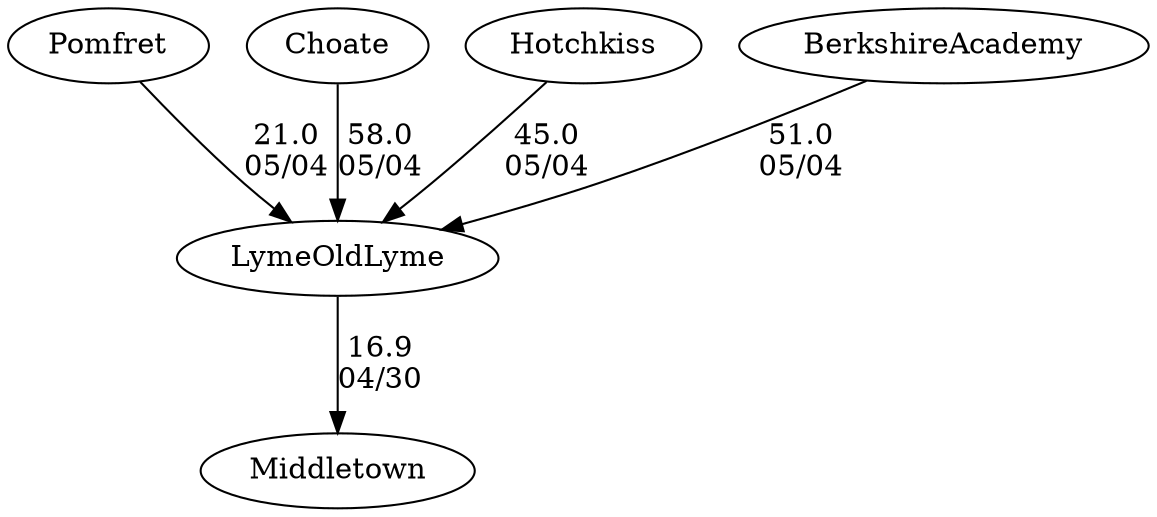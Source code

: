 digraph girls3foursLymeOldLyme {Pomfret [URL="girls3foursLymeOldLymePomfret.html"];Choate [URL="girls3foursLymeOldLymeChoate.html"];Hotchkiss [URL="girls3foursLymeOldLymeHotchkiss.html"];BerkshireAcademy [URL="girls3foursLymeOldLymeBerkshireAcademy.html"];LymeOldLyme [URL="girls3foursLymeOldLymeLymeOldLyme.html"];Middletown [URL="girls3foursLymeOldLymeMiddletown.html"];LymeOldLyme -> Middletown[label="16.9
04/30", weight="84", tooltip="NEIRA Boys & Girls Fours,Lyme/Old Lyme V Middletown			
Distance: 1500 Conditions: 7-11 mph cross tail wind. Waves challenging for 300-400 meters. Comments: It was a great day of racing. Lyme/Old Lyme was excited to host Middletown at our lake. 
For the B2V4 race Middletown put a 3rd boat in the race.
None", URL="https://www.row2k.com/results/resultspage.cfm?UID=CAD018DDC045C2C851D08C5626506B6F&cat=5", random="random"]; 
Choate -> LymeOldLyme[label="58.0
05/04", weight="42", tooltip="Founder's Day Regatta			
", URL="", random="random"]; 
BerkshireAcademy -> LymeOldLyme[label="51.0
05/04", weight="49", tooltip="Founder's Day Regatta			
", URL="", random="random"]; 
Pomfret -> LymeOldLyme[label="21.0
05/04", weight="79", tooltip="Founder's Day Regatta			
", URL="", random="random"]; 
Hotchkiss -> LymeOldLyme[label="45.0
05/04", weight="55", tooltip="Founder's Day Regatta			
", URL="", random="random"]}